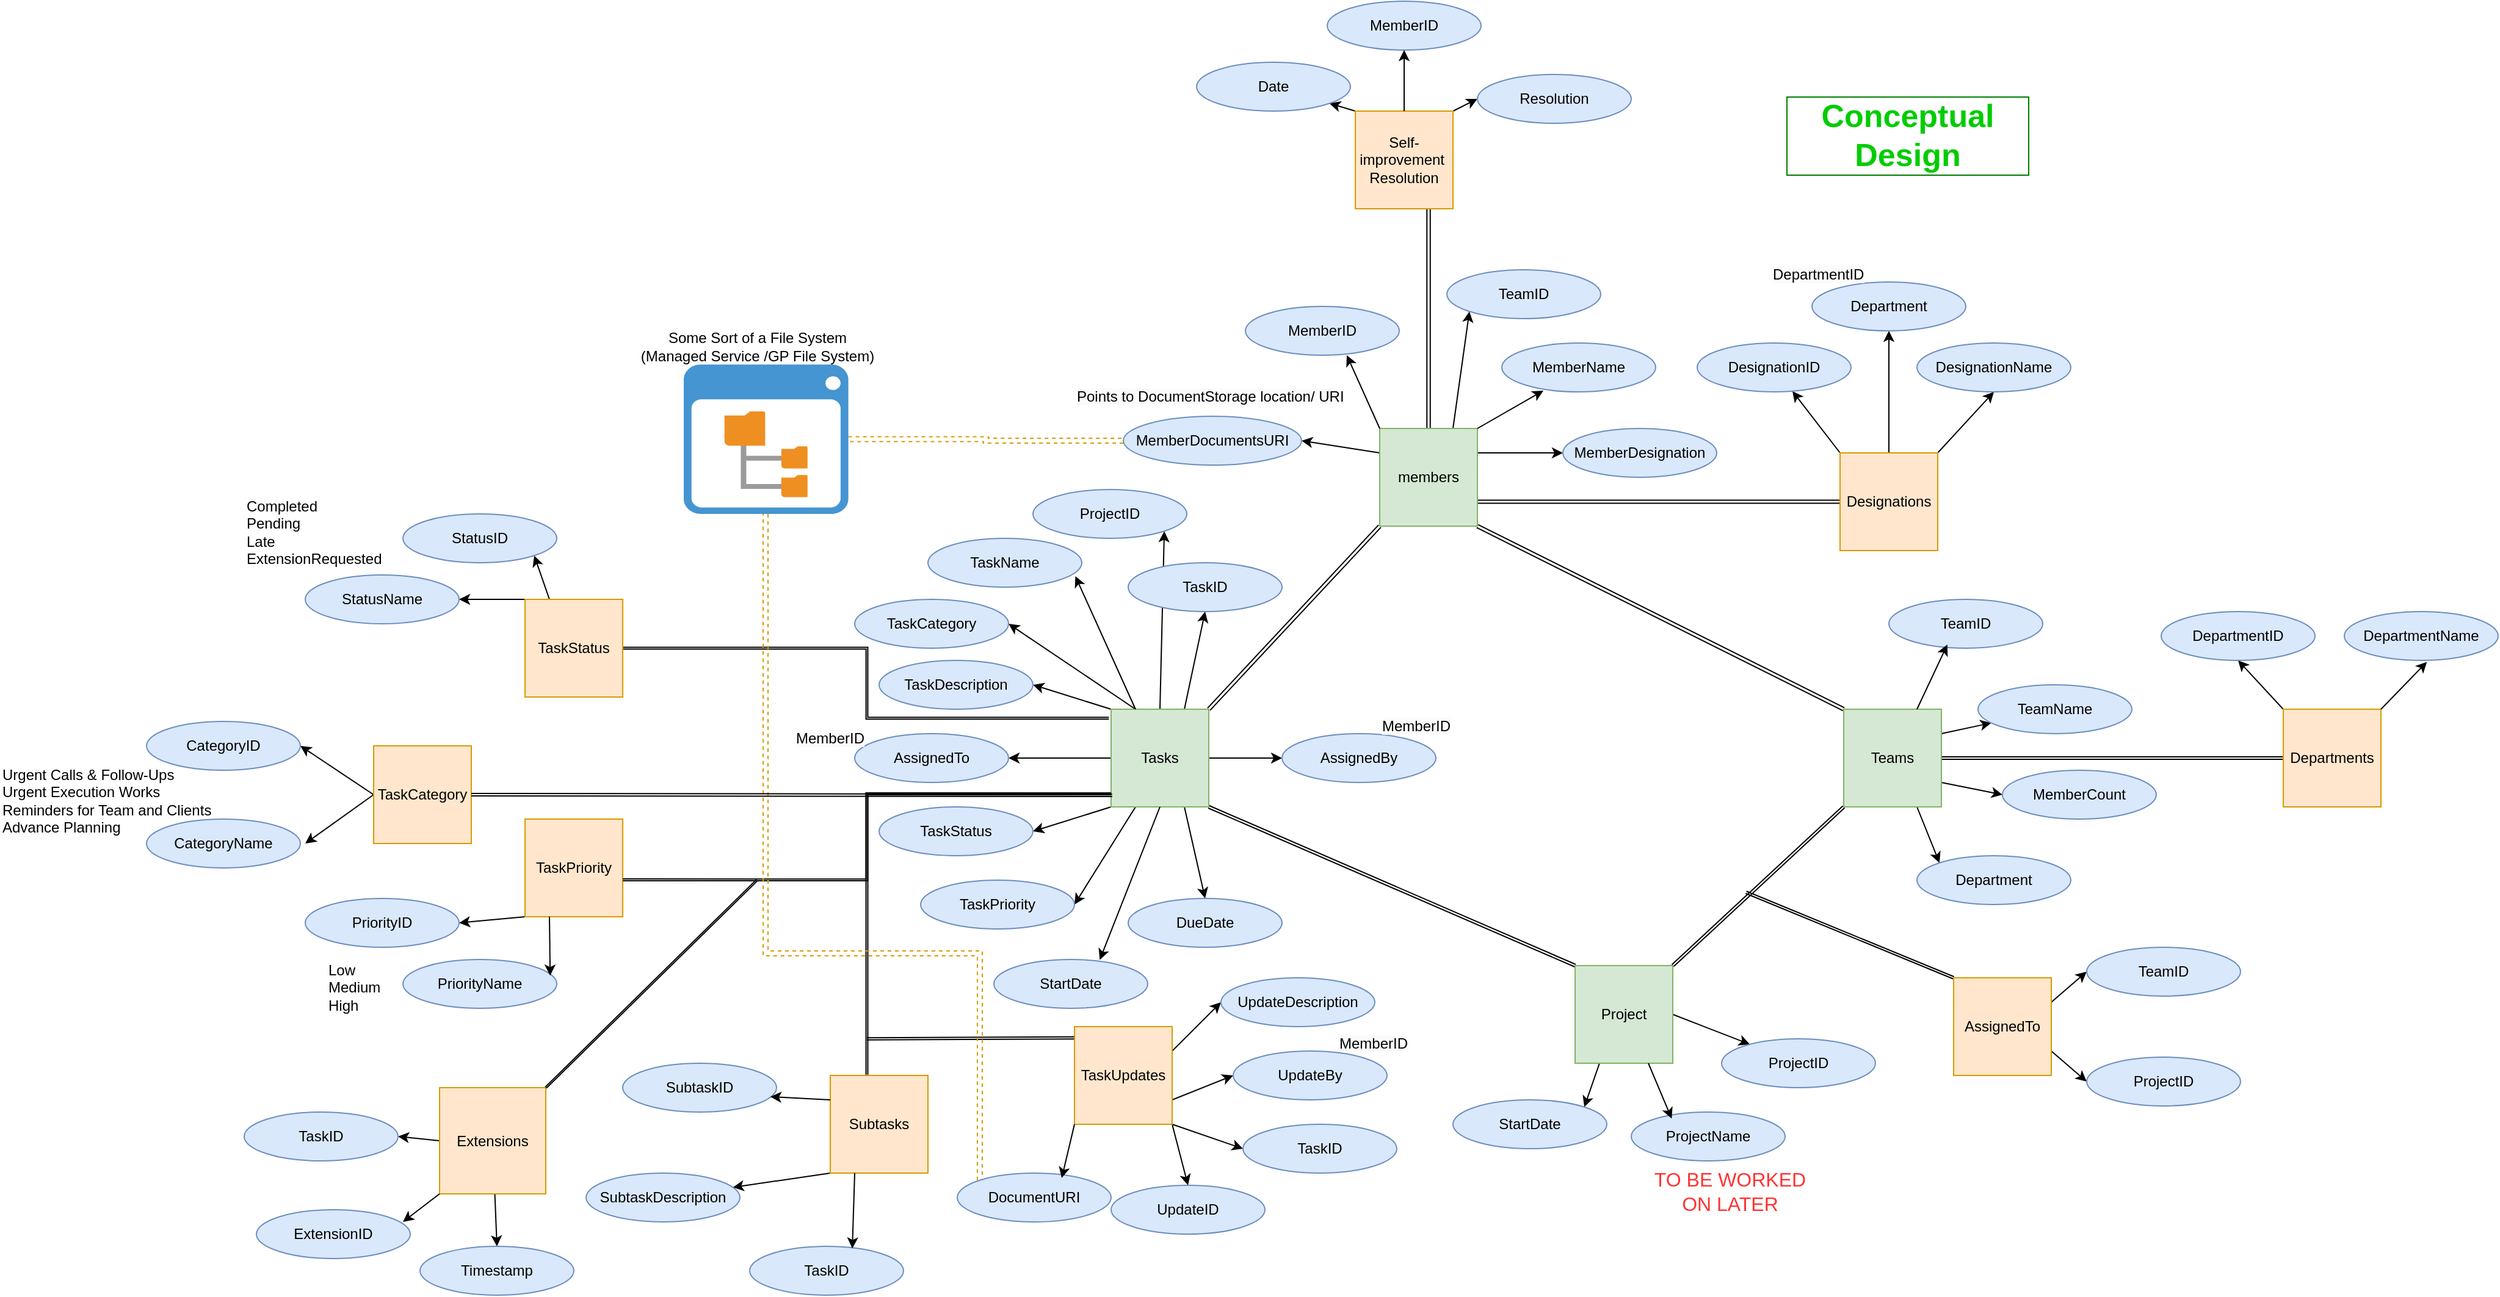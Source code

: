 <mxfile version="24.7.6">
  <diagram name="Page-1" id="o0lK1oO0jUhWUyYiTEdb">
    <mxGraphModel dx="2453" dy="919" grid="1" gridSize="10" guides="1" tooltips="1" connect="1" arrows="1" fold="1" page="1" pageScale="1" pageWidth="827" pageHeight="1169" math="0" shadow="0">
      <root>
        <mxCell id="0" />
        <mxCell id="1" parent="0" />
        <mxCell id="Op0vcqs114MaEeQkp1IP-7" style="rounded=0;orthogonalLoop=1;jettySize=auto;html=1;exitX=0;exitY=0.25;exitDx=0;exitDy=0;entryX=1;entryY=0.5;entryDx=0;entryDy=0;" edge="1" parent="1" source="Op0vcqs114MaEeQkp1IP-1" target="Op0vcqs114MaEeQkp1IP-5">
          <mxGeometry relative="1" as="geometry" />
        </mxCell>
        <mxCell id="Op0vcqs114MaEeQkp1IP-8" style="rounded=0;orthogonalLoop=1;jettySize=auto;html=1;exitX=1;exitY=0.25;exitDx=0;exitDy=0;entryX=0;entryY=0.5;entryDx=0;entryDy=0;" edge="1" parent="1" source="Op0vcqs114MaEeQkp1IP-1" target="Op0vcqs114MaEeQkp1IP-4">
          <mxGeometry relative="1" as="geometry" />
        </mxCell>
        <mxCell id="Op0vcqs114MaEeQkp1IP-16" style="rounded=0;orthogonalLoop=1;jettySize=auto;html=1;exitX=1;exitY=0.75;exitDx=0;exitDy=0;entryX=0;entryY=0.5;entryDx=0;entryDy=0;shape=link;strokeColor=default;width=2.381;edgeStyle=orthogonalEdgeStyle;" edge="1" parent="1" source="Op0vcqs114MaEeQkp1IP-1" target="Op0vcqs114MaEeQkp1IP-11">
          <mxGeometry relative="1" as="geometry">
            <Array as="points" />
          </mxGeometry>
        </mxCell>
        <mxCell id="Op0vcqs114MaEeQkp1IP-21" style="rounded=0;orthogonalLoop=1;jettySize=auto;html=1;exitX=0;exitY=1;exitDx=0;exitDy=0;entryX=1;entryY=0;entryDx=0;entryDy=0;shape=link;width=-2.727;" edge="1" parent="1" source="Op0vcqs114MaEeQkp1IP-1" target="Op0vcqs114MaEeQkp1IP-19">
          <mxGeometry relative="1" as="geometry" />
        </mxCell>
        <mxCell id="Op0vcqs114MaEeQkp1IP-94" style="edgeStyle=orthogonalEdgeStyle;rounded=0;orthogonalLoop=1;jettySize=auto;html=1;exitX=0.5;exitY=0;exitDx=0;exitDy=0;entryX=0.75;entryY=1;entryDx=0;entryDy=0;shape=link;width=2.727;" edge="1" parent="1" source="Op0vcqs114MaEeQkp1IP-1" target="Op0vcqs114MaEeQkp1IP-90">
          <mxGeometry relative="1" as="geometry">
            <Array as="points">
              <mxPoint x="540" y="240" />
            </Array>
          </mxGeometry>
        </mxCell>
        <mxCell id="Op0vcqs114MaEeQkp1IP-129" style="rounded=0;orthogonalLoop=1;jettySize=auto;html=1;exitX=0.75;exitY=0;exitDx=0;exitDy=0;entryX=0;entryY=1;entryDx=0;entryDy=0;" edge="1" parent="1" source="Op0vcqs114MaEeQkp1IP-1" target="Op0vcqs114MaEeQkp1IP-128">
          <mxGeometry relative="1" as="geometry" />
        </mxCell>
        <mxCell id="Op0vcqs114MaEeQkp1IP-138" style="rounded=0;orthogonalLoop=1;jettySize=auto;html=1;exitX=1;exitY=1;exitDx=0;exitDy=0;entryX=0;entryY=0;entryDx=0;entryDy=0;shape=link;width=-2.727;" edge="1" parent="1" source="Op0vcqs114MaEeQkp1IP-1" target="Op0vcqs114MaEeQkp1IP-110">
          <mxGeometry relative="1" as="geometry" />
        </mxCell>
        <mxCell id="Op0vcqs114MaEeQkp1IP-1" value="members" style="whiteSpace=wrap;html=1;aspect=fixed;fillColor=#d5e8d4;strokeColor=#82b366;" vertex="1" parent="1">
          <mxGeometry x="500" y="420" width="80" height="80" as="geometry" />
        </mxCell>
        <mxCell id="Op0vcqs114MaEeQkp1IP-2" value="MemberID" style="ellipse;whiteSpace=wrap;html=1;fillColor=#dae8fc;strokeColor=#6c8ebf;" vertex="1" parent="1">
          <mxGeometry x="390" y="320" width="126" height="40" as="geometry" />
        </mxCell>
        <mxCell id="Op0vcqs114MaEeQkp1IP-3" value="MemberName" style="ellipse;whiteSpace=wrap;html=1;fillColor=#dae8fc;strokeColor=#6c8ebf;" vertex="1" parent="1">
          <mxGeometry x="600" y="350" width="126" height="40" as="geometry" />
        </mxCell>
        <mxCell id="Op0vcqs114MaEeQkp1IP-4" value="MemberDesignation" style="ellipse;whiteSpace=wrap;html=1;fillColor=#dae8fc;strokeColor=#6c8ebf;" vertex="1" parent="1">
          <mxGeometry x="650" y="420" width="126" height="40" as="geometry" />
        </mxCell>
        <mxCell id="Op0vcqs114MaEeQkp1IP-58" style="edgeStyle=orthogonalEdgeStyle;rounded=0;orthogonalLoop=1;jettySize=auto;html=1;exitX=0;exitY=0.5;exitDx=0;exitDy=0;dashed=1;shape=link;fillColor=#ffe6cc;strokeColor=#d79b00;" edge="1" parent="1" source="Op0vcqs114MaEeQkp1IP-5" target="Op0vcqs114MaEeQkp1IP-56">
          <mxGeometry relative="1" as="geometry" />
        </mxCell>
        <mxCell id="Op0vcqs114MaEeQkp1IP-6" style="rounded=0;orthogonalLoop=1;jettySize=auto;html=1;exitX=0;exitY=0;exitDx=0;exitDy=0;entryX=0.659;entryY=1;entryDx=0;entryDy=0;entryPerimeter=0;" edge="1" parent="1" source="Op0vcqs114MaEeQkp1IP-1" target="Op0vcqs114MaEeQkp1IP-2">
          <mxGeometry relative="1" as="geometry" />
        </mxCell>
        <mxCell id="Op0vcqs114MaEeQkp1IP-10" style="rounded=0;orthogonalLoop=1;jettySize=auto;html=1;exitX=1;exitY=0;exitDx=0;exitDy=0;entryX=0.27;entryY=0.975;entryDx=0;entryDy=0;entryPerimeter=0;" edge="1" parent="1" source="Op0vcqs114MaEeQkp1IP-1" target="Op0vcqs114MaEeQkp1IP-3">
          <mxGeometry relative="1" as="geometry" />
        </mxCell>
        <mxCell id="Op0vcqs114MaEeQkp1IP-14" style="rounded=0;orthogonalLoop=1;jettySize=auto;html=1;exitX=0;exitY=0;exitDx=0;exitDy=0;" edge="1" parent="1" source="Op0vcqs114MaEeQkp1IP-11" target="Op0vcqs114MaEeQkp1IP-12">
          <mxGeometry relative="1" as="geometry" />
        </mxCell>
        <mxCell id="Op0vcqs114MaEeQkp1IP-15" style="rounded=0;orthogonalLoop=1;jettySize=auto;html=1;exitX=1;exitY=0;exitDx=0;exitDy=0;entryX=0.5;entryY=1;entryDx=0;entryDy=0;" edge="1" parent="1" source="Op0vcqs114MaEeQkp1IP-11" target="Op0vcqs114MaEeQkp1IP-13">
          <mxGeometry relative="1" as="geometry" />
        </mxCell>
        <mxCell id="Op0vcqs114MaEeQkp1IP-171" style="edgeStyle=orthogonalEdgeStyle;rounded=0;orthogonalLoop=1;jettySize=auto;html=1;exitX=0.5;exitY=0;exitDx=0;exitDy=0;entryX=0.5;entryY=1;entryDx=0;entryDy=0;" edge="1" parent="1" source="Op0vcqs114MaEeQkp1IP-11" target="Op0vcqs114MaEeQkp1IP-172">
          <mxGeometry relative="1" as="geometry">
            <mxPoint x="917" y="340" as="targetPoint" />
          </mxGeometry>
        </mxCell>
        <mxCell id="Op0vcqs114MaEeQkp1IP-11" value="Designations" style="whiteSpace=wrap;html=1;aspect=fixed;fillColor=#ffe6cc;strokeColor=#d79b00;" vertex="1" parent="1">
          <mxGeometry x="877" y="440" width="80" height="80" as="geometry" />
        </mxCell>
        <mxCell id="Op0vcqs114MaEeQkp1IP-12" value="DesignationID" style="ellipse;whiteSpace=wrap;html=1;fillColor=#dae8fc;strokeColor=#6c8ebf;" vertex="1" parent="1">
          <mxGeometry x="760" y="350" width="126" height="40" as="geometry" />
        </mxCell>
        <mxCell id="Op0vcqs114MaEeQkp1IP-13" value="DesignationName" style="ellipse;whiteSpace=wrap;html=1;fillColor=#dae8fc;strokeColor=#6c8ebf;" vertex="1" parent="1">
          <mxGeometry x="940" y="350" width="126" height="40" as="geometry" />
        </mxCell>
        <mxCell id="Op0vcqs114MaEeQkp1IP-44" style="edgeStyle=orthogonalEdgeStyle;rounded=0;orthogonalLoop=1;jettySize=auto;html=1;exitX=-0.023;exitY=0.092;exitDx=0;exitDy=0;entryX=1;entryY=0.5;entryDx=0;entryDy=0;shape=link;width=-1.429;exitPerimeter=0;" edge="1" parent="1" source="Op0vcqs114MaEeQkp1IP-19" target="Op0vcqs114MaEeQkp1IP-31">
          <mxGeometry relative="1" as="geometry" />
        </mxCell>
        <mxCell id="Op0vcqs114MaEeQkp1IP-46" style="rounded=0;orthogonalLoop=1;jettySize=auto;html=1;exitX=0.75;exitY=0;exitDx=0;exitDy=0;entryX=0.5;entryY=1;entryDx=0;entryDy=0;" edge="1" parent="1" source="Op0vcqs114MaEeQkp1IP-19" target="Op0vcqs114MaEeQkp1IP-29">
          <mxGeometry relative="1" as="geometry" />
        </mxCell>
        <mxCell id="Op0vcqs114MaEeQkp1IP-48" style="rounded=0;orthogonalLoop=1;jettySize=auto;html=1;exitX=0;exitY=0;exitDx=0;exitDy=0;entryX=1;entryY=0.5;entryDx=0;entryDy=0;" edge="1" parent="1" source="Op0vcqs114MaEeQkp1IP-19" target="Op0vcqs114MaEeQkp1IP-23">
          <mxGeometry relative="1" as="geometry" />
        </mxCell>
        <mxCell id="Op0vcqs114MaEeQkp1IP-49" style="rounded=0;orthogonalLoop=1;jettySize=auto;html=1;exitX=0;exitY=0.5;exitDx=0;exitDy=0;entryX=1;entryY=0.5;entryDx=0;entryDy=0;" edge="1" parent="1" source="Op0vcqs114MaEeQkp1IP-19" target="Op0vcqs114MaEeQkp1IP-26">
          <mxGeometry relative="1" as="geometry" />
        </mxCell>
        <mxCell id="Op0vcqs114MaEeQkp1IP-50" style="rounded=0;orthogonalLoop=1;jettySize=auto;html=1;exitX=0;exitY=1;exitDx=0;exitDy=0;entryX=1;entryY=0.5;entryDx=0;entryDy=0;" edge="1" parent="1" source="Op0vcqs114MaEeQkp1IP-19" target="Op0vcqs114MaEeQkp1IP-22">
          <mxGeometry relative="1" as="geometry" />
        </mxCell>
        <mxCell id="Op0vcqs114MaEeQkp1IP-51" style="rounded=0;orthogonalLoop=1;jettySize=auto;html=1;exitX=0.25;exitY=1;exitDx=0;exitDy=0;entryX=1;entryY=0.5;entryDx=0;entryDy=0;" edge="1" parent="1" source="Op0vcqs114MaEeQkp1IP-19" target="Op0vcqs114MaEeQkp1IP-24">
          <mxGeometry relative="1" as="geometry" />
        </mxCell>
        <mxCell id="Op0vcqs114MaEeQkp1IP-53" style="rounded=0;orthogonalLoop=1;jettySize=auto;html=1;exitX=0.75;exitY=1;exitDx=0;exitDy=0;entryX=0.5;entryY=0;entryDx=0;entryDy=0;" edge="1" parent="1" source="Op0vcqs114MaEeQkp1IP-19" target="Op0vcqs114MaEeQkp1IP-28">
          <mxGeometry relative="1" as="geometry" />
        </mxCell>
        <mxCell id="Op0vcqs114MaEeQkp1IP-55" style="rounded=0;orthogonalLoop=1;jettySize=auto;html=1;exitX=0.5;exitY=0;exitDx=0;exitDy=0;entryX=1;entryY=1;entryDx=0;entryDy=0;" edge="1" parent="1" source="Op0vcqs114MaEeQkp1IP-19" target="Op0vcqs114MaEeQkp1IP-54">
          <mxGeometry relative="1" as="geometry" />
        </mxCell>
        <mxCell id="Op0vcqs114MaEeQkp1IP-64" style="edgeStyle=orthogonalEdgeStyle;rounded=0;orthogonalLoop=1;jettySize=auto;html=1;exitX=-0.005;exitY=0.868;exitDx=0;exitDy=0;shape=link;width=-1.489;exitPerimeter=0;entryX=0.373;entryY=-0.007;entryDx=0;entryDy=0;entryPerimeter=0;" edge="1" parent="1" source="Op0vcqs114MaEeQkp1IP-19" target="Op0vcqs114MaEeQkp1IP-59">
          <mxGeometry relative="1" as="geometry">
            <Array as="points">
              <mxPoint x="80" y="719" />
              <mxPoint x="80" y="949" />
            </Array>
          </mxGeometry>
        </mxCell>
        <mxCell id="Op0vcqs114MaEeQkp1IP-116" style="rounded=0;orthogonalLoop=1;jettySize=auto;html=1;exitX=1;exitY=1;exitDx=0;exitDy=0;entryX=0;entryY=0;entryDx=0;entryDy=0;shape=link;width=-2.143;" edge="1" parent="1" source="Op0vcqs114MaEeQkp1IP-19" target="Op0vcqs114MaEeQkp1IP-115">
          <mxGeometry relative="1" as="geometry" />
        </mxCell>
        <mxCell id="Op0vcqs114MaEeQkp1IP-143" style="rounded=0;orthogonalLoop=1;jettySize=auto;html=1;exitX=1;exitY=0.5;exitDx=0;exitDy=0;entryX=0;entryY=0.5;entryDx=0;entryDy=0;" edge="1" parent="1" source="Op0vcqs114MaEeQkp1IP-19" target="Op0vcqs114MaEeQkp1IP-141">
          <mxGeometry relative="1" as="geometry" />
        </mxCell>
        <mxCell id="Op0vcqs114MaEeQkp1IP-180" style="rounded=0;orthogonalLoop=1;jettySize=auto;html=1;exitX=0.25;exitY=0;exitDx=0;exitDy=0;entryX=1;entryY=0.5;entryDx=0;entryDy=0;" edge="1" parent="1" source="Op0vcqs114MaEeQkp1IP-19" target="Op0vcqs114MaEeQkp1IP-160">
          <mxGeometry relative="1" as="geometry" />
        </mxCell>
        <mxCell id="Op0vcqs114MaEeQkp1IP-19" value="Tasks" style="whiteSpace=wrap;html=1;aspect=fixed;fillColor=#d5e8d4;strokeColor=#82b366;" vertex="1" parent="1">
          <mxGeometry x="280" y="650" width="80" height="80" as="geometry" />
        </mxCell>
        <mxCell id="Op0vcqs114MaEeQkp1IP-20" value="TaskName" style="ellipse;whiteSpace=wrap;html=1;fillColor=#dae8fc;strokeColor=#6c8ebf;" vertex="1" parent="1">
          <mxGeometry x="130" y="510" width="126" height="40" as="geometry" />
        </mxCell>
        <mxCell id="Op0vcqs114MaEeQkp1IP-22" value="TaskStatus" style="ellipse;whiteSpace=wrap;html=1;fillColor=#dae8fc;strokeColor=#6c8ebf;" vertex="1" parent="1">
          <mxGeometry x="90" y="730" width="126" height="40" as="geometry" />
        </mxCell>
        <mxCell id="Op0vcqs114MaEeQkp1IP-23" value="TaskDescription" style="ellipse;whiteSpace=wrap;html=1;fillColor=#dae8fc;strokeColor=#6c8ebf;" vertex="1" parent="1">
          <mxGeometry x="90" y="610" width="126" height="40" as="geometry" />
        </mxCell>
        <mxCell id="Op0vcqs114MaEeQkp1IP-24" value="TaskPriority" style="ellipse;whiteSpace=wrap;html=1;fillColor=#dae8fc;strokeColor=#6c8ebf;" vertex="1" parent="1">
          <mxGeometry x="124" y="790" width="126" height="40" as="geometry" />
        </mxCell>
        <mxCell id="Op0vcqs114MaEeQkp1IP-27" value="StartDate" style="ellipse;whiteSpace=wrap;html=1;fillColor=#dae8fc;strokeColor=#6c8ebf;" vertex="1" parent="1">
          <mxGeometry x="184" y="855" width="126" height="40" as="geometry" />
        </mxCell>
        <mxCell id="Op0vcqs114MaEeQkp1IP-28" value="DueDate" style="ellipse;whiteSpace=wrap;html=1;fillColor=#dae8fc;strokeColor=#6c8ebf;" vertex="1" parent="1">
          <mxGeometry x="294" y="805" width="126" height="40" as="geometry" />
        </mxCell>
        <mxCell id="Op0vcqs114MaEeQkp1IP-29" value="TaskID" style="ellipse;whiteSpace=wrap;html=1;fillColor=#dae8fc;strokeColor=#6c8ebf;" vertex="1" parent="1">
          <mxGeometry x="294" y="530" width="126" height="40" as="geometry" />
        </mxCell>
        <mxCell id="Op0vcqs114MaEeQkp1IP-40" style="rounded=0;orthogonalLoop=1;jettySize=auto;html=1;exitX=0.25;exitY=0;exitDx=0;exitDy=0;entryX=1;entryY=1;entryDx=0;entryDy=0;" edge="1" parent="1" source="Op0vcqs114MaEeQkp1IP-31" target="Op0vcqs114MaEeQkp1IP-35">
          <mxGeometry relative="1" as="geometry" />
        </mxCell>
        <mxCell id="Op0vcqs114MaEeQkp1IP-41" style="rounded=0;orthogonalLoop=1;jettySize=auto;html=1;exitX=0;exitY=0;exitDx=0;exitDy=0;" edge="1" parent="1" source="Op0vcqs114MaEeQkp1IP-31" target="Op0vcqs114MaEeQkp1IP-34">
          <mxGeometry relative="1" as="geometry" />
        </mxCell>
        <mxCell id="Op0vcqs114MaEeQkp1IP-31" value="TaskStatus" style="whiteSpace=wrap;html=1;aspect=fixed;fillColor=#ffe6cc;strokeColor=#d79b00;" vertex="1" parent="1">
          <mxGeometry x="-200" y="560" width="80" height="80" as="geometry" />
        </mxCell>
        <mxCell id="Op0vcqs114MaEeQkp1IP-42" style="rounded=0;orthogonalLoop=1;jettySize=auto;html=1;exitX=0;exitY=1;exitDx=0;exitDy=0;entryX=1;entryY=0.5;entryDx=0;entryDy=0;" edge="1" parent="1" source="Op0vcqs114MaEeQkp1IP-32" target="Op0vcqs114MaEeQkp1IP-38">
          <mxGeometry relative="1" as="geometry" />
        </mxCell>
        <mxCell id="Op0vcqs114MaEeQkp1IP-32" value="TaskPriority" style="whiteSpace=wrap;html=1;aspect=fixed;fillColor=#ffe6cc;strokeColor=#d79b00;" vertex="1" parent="1">
          <mxGeometry x="-200" y="740" width="80" height="80" as="geometry" />
        </mxCell>
        <mxCell id="Op0vcqs114MaEeQkp1IP-34" value="StatusName" style="ellipse;whiteSpace=wrap;html=1;fillColor=#dae8fc;strokeColor=#6c8ebf;" vertex="1" parent="1">
          <mxGeometry x="-380" y="540" width="126" height="40" as="geometry" />
        </mxCell>
        <mxCell id="Op0vcqs114MaEeQkp1IP-35" value="StatusID" style="ellipse;whiteSpace=wrap;html=1;fillColor=#dae8fc;strokeColor=#6c8ebf;" vertex="1" parent="1">
          <mxGeometry x="-300" y="490" width="126" height="40" as="geometry" />
        </mxCell>
        <mxCell id="Op0vcqs114MaEeQkp1IP-38" value="PriorityID" style="ellipse;whiteSpace=wrap;html=1;fillColor=#dae8fc;strokeColor=#6c8ebf;" vertex="1" parent="1">
          <mxGeometry x="-380" y="805" width="126" height="40" as="geometry" />
        </mxCell>
        <mxCell id="Op0vcqs114MaEeQkp1IP-39" value="PriorityName" style="ellipse;whiteSpace=wrap;html=1;fillColor=#dae8fc;strokeColor=#6c8ebf;" vertex="1" parent="1">
          <mxGeometry x="-300" y="855" width="126" height="40" as="geometry" />
        </mxCell>
        <mxCell id="Op0vcqs114MaEeQkp1IP-43" style="rounded=0;orthogonalLoop=1;jettySize=auto;html=1;exitX=0.25;exitY=1;exitDx=0;exitDy=0;entryX=0.957;entryY=0.331;entryDx=0;entryDy=0;entryPerimeter=0;" edge="1" parent="1" source="Op0vcqs114MaEeQkp1IP-32" target="Op0vcqs114MaEeQkp1IP-39">
          <mxGeometry relative="1" as="geometry" />
        </mxCell>
        <mxCell id="Op0vcqs114MaEeQkp1IP-45" style="edgeStyle=orthogonalEdgeStyle;rounded=0;orthogonalLoop=1;jettySize=auto;html=1;exitX=0.001;exitY=0.866;exitDx=0;exitDy=0;entryX=1.001;entryY=0.622;entryDx=0;entryDy=0;entryPerimeter=0;shape=link;width=-1.429;exitPerimeter=0;" edge="1" parent="1" source="Op0vcqs114MaEeQkp1IP-19" target="Op0vcqs114MaEeQkp1IP-32">
          <mxGeometry relative="1" as="geometry" />
        </mxCell>
        <mxCell id="Op0vcqs114MaEeQkp1IP-47" style="rounded=0;orthogonalLoop=1;jettySize=auto;html=1;exitX=0.25;exitY=0;exitDx=0;exitDy=0;entryX=0.958;entryY=0.775;entryDx=0;entryDy=0;entryPerimeter=0;" edge="1" parent="1" source="Op0vcqs114MaEeQkp1IP-19" target="Op0vcqs114MaEeQkp1IP-20">
          <mxGeometry relative="1" as="geometry" />
        </mxCell>
        <mxCell id="Op0vcqs114MaEeQkp1IP-52" style="rounded=0;orthogonalLoop=1;jettySize=auto;html=1;exitX=0.5;exitY=1;exitDx=0;exitDy=0;entryX=0.688;entryY=0.008;entryDx=0;entryDy=0;entryPerimeter=0;" edge="1" parent="1" source="Op0vcqs114MaEeQkp1IP-19" target="Op0vcqs114MaEeQkp1IP-27">
          <mxGeometry relative="1" as="geometry" />
        </mxCell>
        <mxCell id="Op0vcqs114MaEeQkp1IP-54" value="ProjectID" style="ellipse;whiteSpace=wrap;html=1;fillColor=#dae8fc;strokeColor=#6c8ebf;" vertex="1" parent="1">
          <mxGeometry x="216" y="470" width="126" height="40" as="geometry" />
        </mxCell>
        <mxCell id="Op0vcqs114MaEeQkp1IP-56" value="" style="shadow=0;dashed=0;html=1;strokeColor=none;fillColor=#4495D1;labelPosition=center;verticalLabelPosition=bottom;verticalAlign=top;align=center;outlineConnect=0;shape=mxgraph.veeam.2d.file_system_browser;" vertex="1" parent="1">
          <mxGeometry x="-70" y="367.6" width="134.8" height="122.4" as="geometry" />
        </mxCell>
        <mxCell id="Op0vcqs114MaEeQkp1IP-67" style="rounded=0;orthogonalLoop=1;jettySize=auto;html=1;exitX=0;exitY=1;exitDx=0;exitDy=0;" edge="1" parent="1" source="Op0vcqs114MaEeQkp1IP-59" target="Op0vcqs114MaEeQkp1IP-61">
          <mxGeometry relative="1" as="geometry" />
        </mxCell>
        <mxCell id="Op0vcqs114MaEeQkp1IP-59" value="Subtasks" style="whiteSpace=wrap;html=1;aspect=fixed;fillColor=#ffe6cc;strokeColor=#d79b00;" vertex="1" parent="1">
          <mxGeometry x="50.0" y="950" width="80" height="80" as="geometry" />
        </mxCell>
        <mxCell id="Op0vcqs114MaEeQkp1IP-60" value="SubtaskID" style="ellipse;whiteSpace=wrap;html=1;fillColor=#dae8fc;strokeColor=#6c8ebf;" vertex="1" parent="1">
          <mxGeometry x="-120" y="940" width="126" height="40" as="geometry" />
        </mxCell>
        <mxCell id="Op0vcqs114MaEeQkp1IP-61" value="SubtaskDescription" style="ellipse;whiteSpace=wrap;html=1;fillColor=#dae8fc;strokeColor=#6c8ebf;" vertex="1" parent="1">
          <mxGeometry x="-150" y="1030" width="126" height="40" as="geometry" />
        </mxCell>
        <mxCell id="Op0vcqs114MaEeQkp1IP-62" value="TaskID" style="ellipse;whiteSpace=wrap;html=1;fillColor=#dae8fc;strokeColor=#6c8ebf;" vertex="1" parent="1">
          <mxGeometry x="-16.0" y="1090" width="126" height="40" as="geometry" />
        </mxCell>
        <mxCell id="Op0vcqs114MaEeQkp1IP-65" style="rounded=0;orthogonalLoop=1;jettySize=auto;html=1;exitX=0;exitY=0.25;exitDx=0;exitDy=0;entryX=0.96;entryY=0.686;entryDx=0;entryDy=0;entryPerimeter=0;" edge="1" parent="1" source="Op0vcqs114MaEeQkp1IP-59" target="Op0vcqs114MaEeQkp1IP-60">
          <mxGeometry relative="1" as="geometry" />
        </mxCell>
        <mxCell id="Op0vcqs114MaEeQkp1IP-68" style="rounded=0;orthogonalLoop=1;jettySize=auto;html=1;exitX=0.25;exitY=1;exitDx=0;exitDy=0;entryX=0.667;entryY=0.043;entryDx=0;entryDy=0;entryPerimeter=0;" edge="1" parent="1" source="Op0vcqs114MaEeQkp1IP-59" target="Op0vcqs114MaEeQkp1IP-62">
          <mxGeometry relative="1" as="geometry" />
        </mxCell>
        <mxCell id="Op0vcqs114MaEeQkp1IP-81" style="rounded=0;orthogonalLoop=1;jettySize=auto;html=1;exitX=1;exitY=0.25;exitDx=0;exitDy=0;entryX=0;entryY=0.5;entryDx=0;entryDy=0;" edge="1" parent="1" source="Op0vcqs114MaEeQkp1IP-70" target="Op0vcqs114MaEeQkp1IP-76">
          <mxGeometry relative="1" as="geometry" />
        </mxCell>
        <mxCell id="Op0vcqs114MaEeQkp1IP-82" style="rounded=0;orthogonalLoop=1;jettySize=auto;html=1;exitX=1;exitY=0.75;exitDx=0;exitDy=0;entryX=0;entryY=0.5;entryDx=0;entryDy=0;" edge="1" parent="1" source="Op0vcqs114MaEeQkp1IP-70" target="Op0vcqs114MaEeQkp1IP-71">
          <mxGeometry relative="1" as="geometry" />
        </mxCell>
        <mxCell id="Op0vcqs114MaEeQkp1IP-83" style="rounded=0;orthogonalLoop=1;jettySize=auto;html=1;exitX=1;exitY=1;exitDx=0;exitDy=0;entryX=0;entryY=0.5;entryDx=0;entryDy=0;" edge="1" parent="1" source="Op0vcqs114MaEeQkp1IP-70" target="Op0vcqs114MaEeQkp1IP-75">
          <mxGeometry relative="1" as="geometry" />
        </mxCell>
        <mxCell id="Op0vcqs114MaEeQkp1IP-84" style="rounded=0;orthogonalLoop=1;jettySize=auto;html=1;exitX=1;exitY=1;exitDx=0;exitDy=0;entryX=0.5;entryY=0;entryDx=0;entryDy=0;" edge="1" parent="1" source="Op0vcqs114MaEeQkp1IP-70" target="Op0vcqs114MaEeQkp1IP-72">
          <mxGeometry relative="1" as="geometry" />
        </mxCell>
        <mxCell id="Op0vcqs114MaEeQkp1IP-70" value="TaskUpdates" style="whiteSpace=wrap;html=1;aspect=fixed;fillColor=#ffe6cc;strokeColor=#d79b00;" vertex="1" parent="1">
          <mxGeometry x="250.0" y="910" width="80" height="80" as="geometry" />
        </mxCell>
        <mxCell id="Op0vcqs114MaEeQkp1IP-72" value="UpdateID" style="ellipse;whiteSpace=wrap;html=1;fillColor=#dae8fc;strokeColor=#6c8ebf;" vertex="1" parent="1">
          <mxGeometry x="280" y="1040" width="126" height="40" as="geometry" />
        </mxCell>
        <mxCell id="Op0vcqs114MaEeQkp1IP-75" value="TaskID" style="ellipse;whiteSpace=wrap;html=1;fillColor=#dae8fc;strokeColor=#6c8ebf;" vertex="1" parent="1">
          <mxGeometry x="388" y="990" width="126" height="40" as="geometry" />
        </mxCell>
        <mxCell id="Op0vcqs114MaEeQkp1IP-76" value="UpdateDescription" style="ellipse;whiteSpace=wrap;html=1;fillColor=#dae8fc;strokeColor=#6c8ebf;" vertex="1" parent="1">
          <mxGeometry x="370" y="870" width="126" height="40" as="geometry" />
        </mxCell>
        <mxCell id="Op0vcqs114MaEeQkp1IP-78" value="" style="group" vertex="1" connectable="0" parent="1">
          <mxGeometry x="380" y="910" width="175" height="60" as="geometry" />
        </mxCell>
        <mxCell id="Op0vcqs114MaEeQkp1IP-71" value="UpdateBy" style="ellipse;whiteSpace=wrap;html=1;fillColor=#dae8fc;strokeColor=#6c8ebf;" vertex="1" parent="Op0vcqs114MaEeQkp1IP-78">
          <mxGeometry y="20" width="126" height="40" as="geometry" />
        </mxCell>
        <mxCell id="Op0vcqs114MaEeQkp1IP-77" value="&lt;span style=&quot;color: rgb(0, 0, 0); font-family: Helvetica; font-size: 12px; font-style: normal; font-variant-ligatures: normal; font-variant-caps: normal; font-weight: 400; letter-spacing: normal; orphans: 2; text-align: center; text-indent: 0px; text-transform: none; widows: 2; word-spacing: 0px; -webkit-text-stroke-width: 0px; white-space: normal; background-color: rgb(251, 251, 251); text-decoration-thickness: initial; text-decoration-style: initial; text-decoration-color: initial; display: inline !important; float: none;&quot;&gt;MemberID&lt;/span&gt;" style="text;whiteSpace=wrap;html=1;" vertex="1" parent="Op0vcqs114MaEeQkp1IP-78">
          <mxGeometry x="85" width="90" height="40" as="geometry" />
        </mxCell>
        <mxCell id="Op0vcqs114MaEeQkp1IP-80" value="" style="endArrow=none;html=1;rounded=0;shape=link;entryX=-0.005;entryY=0.116;entryDx=0;entryDy=0;entryPerimeter=0;width=-1.707;" edge="1" parent="1" target="Op0vcqs114MaEeQkp1IP-70">
          <mxGeometry width="50" height="50" relative="1" as="geometry">
            <mxPoint x="80" y="920" as="sourcePoint" />
            <mxPoint x="230" y="800" as="targetPoint" />
          </mxGeometry>
        </mxCell>
        <mxCell id="Op0vcqs114MaEeQkp1IP-87" style="edgeStyle=orthogonalEdgeStyle;rounded=0;orthogonalLoop=1;jettySize=auto;html=1;exitX=0;exitY=0;exitDx=0;exitDy=0;dashed=1;shape=link;fillColor=#ffe6cc;strokeColor=#d79b00;" edge="1" parent="1" source="Op0vcqs114MaEeQkp1IP-85" target="Op0vcqs114MaEeQkp1IP-56">
          <mxGeometry relative="1" as="geometry">
            <Array as="points">
              <mxPoint x="173" y="850" />
              <mxPoint x="-3" y="850" />
            </Array>
          </mxGeometry>
        </mxCell>
        <mxCell id="Op0vcqs114MaEeQkp1IP-85" value="DocumentURI" style="ellipse;whiteSpace=wrap;html=1;fillColor=#dae8fc;strokeColor=#6c8ebf;" vertex="1" parent="1">
          <mxGeometry x="154" y="1030" width="126" height="40" as="geometry" />
        </mxCell>
        <mxCell id="Op0vcqs114MaEeQkp1IP-86" style="rounded=0;orthogonalLoop=1;jettySize=auto;html=1;exitX=0;exitY=1;exitDx=0;exitDy=0;entryX=0.679;entryY=0.101;entryDx=0;entryDy=0;entryPerimeter=0;" edge="1" parent="1" source="Op0vcqs114MaEeQkp1IP-70" target="Op0vcqs114MaEeQkp1IP-85">
          <mxGeometry relative="1" as="geometry" />
        </mxCell>
        <mxCell id="Op0vcqs114MaEeQkp1IP-88" value="" style="group" vertex="1" connectable="0" parent="1">
          <mxGeometry x="250" y="380" width="230" height="70" as="geometry" />
        </mxCell>
        <mxCell id="Op0vcqs114MaEeQkp1IP-5" value="MemberDocumentsURI" style="ellipse;whiteSpace=wrap;html=1;fillColor=#dae8fc;strokeColor=#6c8ebf;" vertex="1" parent="Op0vcqs114MaEeQkp1IP-88">
          <mxGeometry x="40" y="30" width="146" height="40" as="geometry" />
        </mxCell>
        <mxCell id="Op0vcqs114MaEeQkp1IP-18" value="&lt;span style=&quot;color: rgb(0, 0, 0); font-family: Helvetica; font-size: 12px; font-style: normal; font-variant-ligatures: normal; font-variant-caps: normal; font-weight: 400; letter-spacing: normal; orphans: 2; text-align: center; text-indent: 0px; text-transform: none; widows: 2; word-spacing: 0px; -webkit-text-stroke-width: 0px; white-space: normal; background-color: rgb(251, 251, 251); text-decoration-thickness: initial; text-decoration-style: initial; text-decoration-color: initial; display: inline !important; float: none;&quot;&gt;Points to DocumentStorage location/ URI&lt;/span&gt;" style="text;whiteSpace=wrap;html=1;" vertex="1" parent="Op0vcqs114MaEeQkp1IP-88">
          <mxGeometry width="230" height="40" as="geometry" />
        </mxCell>
        <mxCell id="Op0vcqs114MaEeQkp1IP-89" value="" style="group" vertex="1" connectable="0" parent="1">
          <mxGeometry x="20" y="660" width="176" height="50" as="geometry" />
        </mxCell>
        <mxCell id="Op0vcqs114MaEeQkp1IP-26" value="AssignedTo" style="ellipse;whiteSpace=wrap;html=1;fillColor=#dae8fc;strokeColor=#6c8ebf;" vertex="1" parent="Op0vcqs114MaEeQkp1IP-89">
          <mxGeometry x="50" y="10" width="126" height="40" as="geometry" />
        </mxCell>
        <mxCell id="Op0vcqs114MaEeQkp1IP-30" value="&lt;span style=&quot;color: rgb(0, 0, 0); font-family: Helvetica; font-size: 12px; font-style: normal; font-variant-ligatures: normal; font-variant-caps: normal; font-weight: 400; letter-spacing: normal; orphans: 2; text-align: center; text-indent: 0px; text-transform: none; widows: 2; word-spacing: 0px; -webkit-text-stroke-width: 0px; white-space: normal; background-color: rgb(251, 251, 251); text-decoration-thickness: initial; text-decoration-style: initial; text-decoration-color: initial; display: inline !important; float: none;&quot;&gt;MemberID&lt;/span&gt;" style="text;whiteSpace=wrap;html=1;" vertex="1" parent="Op0vcqs114MaEeQkp1IP-89">
          <mxGeometry width="90" height="40" as="geometry" />
        </mxCell>
        <mxCell id="Op0vcqs114MaEeQkp1IP-95" style="rounded=0;orthogonalLoop=1;jettySize=auto;html=1;exitX=0;exitY=0;exitDx=0;exitDy=0;" edge="1" parent="1" source="Op0vcqs114MaEeQkp1IP-90" target="Op0vcqs114MaEeQkp1IP-92">
          <mxGeometry relative="1" as="geometry" />
        </mxCell>
        <mxCell id="Op0vcqs114MaEeQkp1IP-97" style="rounded=0;orthogonalLoop=1;jettySize=auto;html=1;exitX=1;exitY=0;exitDx=0;exitDy=0;entryX=0;entryY=0.5;entryDx=0;entryDy=0;" edge="1" parent="1" source="Op0vcqs114MaEeQkp1IP-90" target="Op0vcqs114MaEeQkp1IP-93">
          <mxGeometry relative="1" as="geometry" />
        </mxCell>
        <mxCell id="Op0vcqs114MaEeQkp1IP-90" value="Self-improvement&amp;nbsp; Resolution" style="whiteSpace=wrap;html=1;aspect=fixed;fillColor=#ffe6cc;strokeColor=#d79b00;" vertex="1" parent="1">
          <mxGeometry x="480" y="160" width="80" height="80" as="geometry" />
        </mxCell>
        <mxCell id="Op0vcqs114MaEeQkp1IP-91" value="MemberID" style="ellipse;whiteSpace=wrap;html=1;fillColor=#dae8fc;strokeColor=#6c8ebf;" vertex="1" parent="1">
          <mxGeometry x="457" y="70" width="126" height="40" as="geometry" />
        </mxCell>
        <mxCell id="Op0vcqs114MaEeQkp1IP-92" value="Date" style="ellipse;whiteSpace=wrap;html=1;fillColor=#dae8fc;strokeColor=#6c8ebf;" vertex="1" parent="1">
          <mxGeometry x="350" y="120" width="126" height="40" as="geometry" />
        </mxCell>
        <mxCell id="Op0vcqs114MaEeQkp1IP-93" value="Resolution" style="ellipse;whiteSpace=wrap;html=1;fillColor=#dae8fc;strokeColor=#6c8ebf;" vertex="1" parent="1">
          <mxGeometry x="580" y="130" width="126" height="40" as="geometry" />
        </mxCell>
        <mxCell id="Op0vcqs114MaEeQkp1IP-96" style="rounded=0;orthogonalLoop=1;jettySize=auto;html=1;exitX=0.5;exitY=0;exitDx=0;exitDy=0;entryX=0.5;entryY=1;entryDx=0;entryDy=0;" edge="1" parent="1" source="Op0vcqs114MaEeQkp1IP-90" target="Op0vcqs114MaEeQkp1IP-91">
          <mxGeometry relative="1" as="geometry" />
        </mxCell>
        <mxCell id="Op0vcqs114MaEeQkp1IP-103" style="rounded=0;orthogonalLoop=1;jettySize=auto;html=1;exitX=0;exitY=0.5;exitDx=0;exitDy=0;entryX=1;entryY=0.5;entryDx=0;entryDy=0;" edge="1" parent="1" source="Op0vcqs114MaEeQkp1IP-99" target="Op0vcqs114MaEeQkp1IP-100">
          <mxGeometry relative="1" as="geometry" />
        </mxCell>
        <mxCell id="Op0vcqs114MaEeQkp1IP-105" style="rounded=0;orthogonalLoop=1;jettySize=auto;html=1;entryX=0.5;entryY=0;entryDx=0;entryDy=0;" edge="1" parent="1" source="Op0vcqs114MaEeQkp1IP-99" target="Op0vcqs114MaEeQkp1IP-102">
          <mxGeometry relative="1" as="geometry" />
        </mxCell>
        <mxCell id="Op0vcqs114MaEeQkp1IP-99" value="Extensions" style="whiteSpace=wrap;html=1;aspect=fixed;fillColor=#ffe6cc;strokeColor=#d79b00;" vertex="1" parent="1">
          <mxGeometry x="-270" y="960" width="87" height="87" as="geometry" />
        </mxCell>
        <mxCell id="Op0vcqs114MaEeQkp1IP-100" value="TaskID" style="ellipse;whiteSpace=wrap;html=1;fillColor=#dae8fc;strokeColor=#6c8ebf;" vertex="1" parent="1">
          <mxGeometry x="-430" y="980" width="126" height="40" as="geometry" />
        </mxCell>
        <mxCell id="Op0vcqs114MaEeQkp1IP-101" value="ExtensionID" style="ellipse;whiteSpace=wrap;html=1;fillColor=#dae8fc;strokeColor=#6c8ebf;" vertex="1" parent="1">
          <mxGeometry x="-420" y="1060" width="126" height="40" as="geometry" />
        </mxCell>
        <mxCell id="Op0vcqs114MaEeQkp1IP-102" value="Timestamp" style="ellipse;whiteSpace=wrap;html=1;fillColor=#dae8fc;strokeColor=#6c8ebf;" vertex="1" parent="1">
          <mxGeometry x="-286" y="1090" width="126" height="40" as="geometry" />
        </mxCell>
        <mxCell id="Op0vcqs114MaEeQkp1IP-104" style="rounded=0;orthogonalLoop=1;jettySize=auto;html=1;exitX=0;exitY=1;exitDx=0;exitDy=0;entryX=0.952;entryY=0.25;entryDx=0;entryDy=0;entryPerimeter=0;" edge="1" parent="1" source="Op0vcqs114MaEeQkp1IP-99" target="Op0vcqs114MaEeQkp1IP-101">
          <mxGeometry relative="1" as="geometry" />
        </mxCell>
        <mxCell id="Op0vcqs114MaEeQkp1IP-106" value="" style="endArrow=none;html=1;rounded=0;exitX=1;exitY=0;exitDx=0;exitDy=0;shape=link;width=-1.25;" edge="1" parent="1" source="Op0vcqs114MaEeQkp1IP-99">
          <mxGeometry width="50" height="50" relative="1" as="geometry">
            <mxPoint x="-240" y="1010" as="sourcePoint" />
            <mxPoint x="-10" y="790" as="targetPoint" />
          </mxGeometry>
        </mxCell>
        <mxCell id="Op0vcqs114MaEeQkp1IP-107" value="Some Sort of a File System&lt;div&gt;(Managed Service /GP File System)&lt;/div&gt;" style="text;html=1;align=center;verticalAlign=middle;resizable=0;points=[];autosize=1;strokeColor=none;fillColor=none;" vertex="1" parent="1">
          <mxGeometry x="-115" y="333" width="210" height="40" as="geometry" />
        </mxCell>
        <mxCell id="Op0vcqs114MaEeQkp1IP-125" style="rounded=0;orthogonalLoop=1;jettySize=auto;html=1;exitX=1;exitY=0.25;exitDx=0;exitDy=0;" edge="1" parent="1" source="Op0vcqs114MaEeQkp1IP-110" target="Op0vcqs114MaEeQkp1IP-113">
          <mxGeometry relative="1" as="geometry" />
        </mxCell>
        <mxCell id="Op0vcqs114MaEeQkp1IP-132" style="rounded=0;orthogonalLoop=1;jettySize=auto;html=1;exitX=1;exitY=0.75;exitDx=0;exitDy=0;entryX=0;entryY=0.5;entryDx=0;entryDy=0;" edge="1" parent="1" source="Op0vcqs114MaEeQkp1IP-110" target="Op0vcqs114MaEeQkp1IP-131">
          <mxGeometry relative="1" as="geometry" />
        </mxCell>
        <mxCell id="Op0vcqs114MaEeQkp1IP-149" style="rounded=0;orthogonalLoop=1;jettySize=auto;html=1;exitX=0.75;exitY=1;exitDx=0;exitDy=0;entryX=0;entryY=0;entryDx=0;entryDy=0;" edge="1" parent="1" source="Op0vcqs114MaEeQkp1IP-110" target="Op0vcqs114MaEeQkp1IP-148">
          <mxGeometry relative="1" as="geometry" />
        </mxCell>
        <mxCell id="Op0vcqs114MaEeQkp1IP-151" style="rounded=0;orthogonalLoop=1;jettySize=auto;html=1;exitX=1;exitY=0.5;exitDx=0;exitDy=0;entryX=0;entryY=0.5;entryDx=0;entryDy=0;shape=link;width=-2;" edge="1" parent="1" source="Op0vcqs114MaEeQkp1IP-110" target="Op0vcqs114MaEeQkp1IP-150">
          <mxGeometry relative="1" as="geometry" />
        </mxCell>
        <mxCell id="Op0vcqs114MaEeQkp1IP-110" value="Teams" style="whiteSpace=wrap;html=1;aspect=fixed;fillColor=#d5e8d4;strokeColor=#82b366;" vertex="1" parent="1">
          <mxGeometry x="880" y="650" width="80" height="80" as="geometry" />
        </mxCell>
        <mxCell id="Op0vcqs114MaEeQkp1IP-112" value="TeamID" style="ellipse;whiteSpace=wrap;html=1;fillColor=#dae8fc;strokeColor=#6c8ebf;" vertex="1" parent="1">
          <mxGeometry x="917" y="560" width="126" height="40" as="geometry" />
        </mxCell>
        <mxCell id="Op0vcqs114MaEeQkp1IP-113" value="TeamName" style="ellipse;whiteSpace=wrap;html=1;fillColor=#dae8fc;strokeColor=#6c8ebf;" vertex="1" parent="1">
          <mxGeometry x="990" y="630" width="126" height="40" as="geometry" />
        </mxCell>
        <mxCell id="Op0vcqs114MaEeQkp1IP-126" style="rounded=0;orthogonalLoop=1;jettySize=auto;html=1;exitX=1;exitY=0.5;exitDx=0;exitDy=0;" edge="1" parent="1" source="Op0vcqs114MaEeQkp1IP-115" target="Op0vcqs114MaEeQkp1IP-118">
          <mxGeometry relative="1" as="geometry" />
        </mxCell>
        <mxCell id="Op0vcqs114MaEeQkp1IP-140" style="rounded=0;orthogonalLoop=1;jettySize=auto;html=1;exitX=0.25;exitY=1;exitDx=0;exitDy=0;entryX=1;entryY=0;entryDx=0;entryDy=0;" edge="1" parent="1" source="Op0vcqs114MaEeQkp1IP-115" target="Op0vcqs114MaEeQkp1IP-139">
          <mxGeometry relative="1" as="geometry" />
        </mxCell>
        <mxCell id="Op0vcqs114MaEeQkp1IP-115" value="Project" style="whiteSpace=wrap;html=1;aspect=fixed;fillColor=#d5e8d4;strokeColor=#82b366;" vertex="1" parent="1">
          <mxGeometry x="660" y="860" width="80" height="80" as="geometry" />
        </mxCell>
        <mxCell id="Op0vcqs114MaEeQkp1IP-117" style="rounded=0;orthogonalLoop=1;jettySize=auto;html=1;exitX=0;exitY=1;exitDx=0;exitDy=0;entryX=1;entryY=0;entryDx=0;entryDy=0;shape=link;width=-2.143;" edge="1" parent="1" source="Op0vcqs114MaEeQkp1IP-110" target="Op0vcqs114MaEeQkp1IP-115">
          <mxGeometry relative="1" as="geometry">
            <mxPoint x="370" y="740" as="sourcePoint" />
            <mxPoint x="670" y="870" as="targetPoint" />
          </mxGeometry>
        </mxCell>
        <mxCell id="Op0vcqs114MaEeQkp1IP-118" value="ProjectID" style="ellipse;whiteSpace=wrap;html=1;fillColor=#dae8fc;strokeColor=#6c8ebf;" vertex="1" parent="1">
          <mxGeometry x="780" y="920" width="126" height="40" as="geometry" />
        </mxCell>
        <mxCell id="Op0vcqs114MaEeQkp1IP-119" value="ProjectName" style="ellipse;whiteSpace=wrap;html=1;fillColor=#dae8fc;strokeColor=#6c8ebf;" vertex="1" parent="1">
          <mxGeometry x="706" y="980" width="126" height="40" as="geometry" />
        </mxCell>
        <mxCell id="Op0vcqs114MaEeQkp1IP-120" value="" style="endArrow=none;html=1;rounded=0;entryX=0;entryY=0;entryDx=0;entryDy=0;shape=link;width=-1.852;" edge="1" parent="1" target="Op0vcqs114MaEeQkp1IP-122">
          <mxGeometry width="50" height="50" relative="1" as="geometry">
            <mxPoint x="800" y="800" as="sourcePoint" />
            <mxPoint x="920" y="840" as="targetPoint" />
          </mxGeometry>
        </mxCell>
        <mxCell id="Op0vcqs114MaEeQkp1IP-136" style="rounded=0;orthogonalLoop=1;jettySize=auto;html=1;exitX=1;exitY=0.25;exitDx=0;exitDy=0;entryX=0;entryY=0.5;entryDx=0;entryDy=0;" edge="1" parent="1" source="Op0vcqs114MaEeQkp1IP-122" target="Op0vcqs114MaEeQkp1IP-134">
          <mxGeometry relative="1" as="geometry" />
        </mxCell>
        <mxCell id="Op0vcqs114MaEeQkp1IP-137" style="rounded=0;orthogonalLoop=1;jettySize=auto;html=1;exitX=1;exitY=0.75;exitDx=0;exitDy=0;entryX=0;entryY=0.5;entryDx=0;entryDy=0;" edge="1" parent="1" source="Op0vcqs114MaEeQkp1IP-122" target="Op0vcqs114MaEeQkp1IP-135">
          <mxGeometry relative="1" as="geometry" />
        </mxCell>
        <mxCell id="Op0vcqs114MaEeQkp1IP-122" value="AssignedTo" style="whiteSpace=wrap;html=1;aspect=fixed;fillColor=#ffe6cc;strokeColor=#d79b00;" vertex="1" parent="1">
          <mxGeometry x="970" y="870" width="80" height="80" as="geometry" />
        </mxCell>
        <mxCell id="Op0vcqs114MaEeQkp1IP-124" style="rounded=0;orthogonalLoop=1;jettySize=auto;html=1;exitX=0.75;exitY=0;exitDx=0;exitDy=0;entryX=0.38;entryY=0.926;entryDx=0;entryDy=0;entryPerimeter=0;" edge="1" parent="1" source="Op0vcqs114MaEeQkp1IP-110" target="Op0vcqs114MaEeQkp1IP-112">
          <mxGeometry relative="1" as="geometry" />
        </mxCell>
        <mxCell id="Op0vcqs114MaEeQkp1IP-127" style="rounded=0;orthogonalLoop=1;jettySize=auto;html=1;exitX=0.75;exitY=1;exitDx=0;exitDy=0;entryX=0.263;entryY=0.135;entryDx=0;entryDy=0;entryPerimeter=0;" edge="1" parent="1" source="Op0vcqs114MaEeQkp1IP-115" target="Op0vcqs114MaEeQkp1IP-119">
          <mxGeometry relative="1" as="geometry" />
        </mxCell>
        <mxCell id="Op0vcqs114MaEeQkp1IP-128" value="TeamID" style="ellipse;whiteSpace=wrap;html=1;fillColor=#dae8fc;strokeColor=#6c8ebf;" vertex="1" parent="1">
          <mxGeometry x="555" y="290" width="126" height="40" as="geometry" />
        </mxCell>
        <mxCell id="Op0vcqs114MaEeQkp1IP-131" value="MemberCount" style="ellipse;whiteSpace=wrap;html=1;fillColor=#dae8fc;strokeColor=#6c8ebf;" vertex="1" parent="1">
          <mxGeometry x="1010" y="700" width="126" height="40" as="geometry" />
        </mxCell>
        <mxCell id="Op0vcqs114MaEeQkp1IP-134" value="TeamID" style="ellipse;whiteSpace=wrap;html=1;fillColor=#dae8fc;strokeColor=#6c8ebf;" vertex="1" parent="1">
          <mxGeometry x="1079" y="845" width="126" height="40" as="geometry" />
        </mxCell>
        <mxCell id="Op0vcqs114MaEeQkp1IP-135" value="ProjectID" style="ellipse;whiteSpace=wrap;html=1;fillColor=#dae8fc;strokeColor=#6c8ebf;" vertex="1" parent="1">
          <mxGeometry x="1079" y="935" width="126" height="40" as="geometry" />
        </mxCell>
        <mxCell id="Op0vcqs114MaEeQkp1IP-139" value="StartDate" style="ellipse;whiteSpace=wrap;html=1;fillColor=#dae8fc;strokeColor=#6c8ebf;" vertex="1" parent="1">
          <mxGeometry x="560" y="970" width="126" height="40" as="geometry" />
        </mxCell>
        <mxCell id="Op0vcqs114MaEeQkp1IP-145" value="" style="group" vertex="1" connectable="0" parent="1">
          <mxGeometry x="420" y="650" width="170" height="60" as="geometry" />
        </mxCell>
        <mxCell id="Op0vcqs114MaEeQkp1IP-141" value="AssignedBy" style="ellipse;whiteSpace=wrap;html=1;fillColor=#dae8fc;strokeColor=#6c8ebf;" vertex="1" parent="Op0vcqs114MaEeQkp1IP-145">
          <mxGeometry y="20" width="126" height="40" as="geometry" />
        </mxCell>
        <mxCell id="Op0vcqs114MaEeQkp1IP-144" value="&lt;span style=&quot;color: rgb(0, 0, 0); font-family: Helvetica; font-size: 12px; font-style: normal; font-variant-ligatures: normal; font-variant-caps: normal; font-weight: 400; letter-spacing: normal; orphans: 2; text-align: center; text-indent: 0px; text-transform: none; widows: 2; word-spacing: 0px; -webkit-text-stroke-width: 0px; white-space: normal; background-color: rgb(251, 251, 251); text-decoration-thickness: initial; text-decoration-style: initial; text-decoration-color: initial; display: inline !important; float: none;&quot;&gt;MemberID&lt;/span&gt;" style="text;whiteSpace=wrap;html=1;" vertex="1" parent="Op0vcqs114MaEeQkp1IP-145">
          <mxGeometry x="80" width="90" height="40" as="geometry" />
        </mxCell>
        <mxCell id="Op0vcqs114MaEeQkp1IP-146" value="TO BE WORKED ON LATER" style="text;html=1;align=center;verticalAlign=middle;whiteSpace=wrap;rounded=0;fontSize=16;fontColor=#FF3333;" vertex="1" parent="1">
          <mxGeometry x="720" y="1030" width="134" height="30" as="geometry" />
        </mxCell>
        <mxCell id="Op0vcqs114MaEeQkp1IP-148" value="Department" style="ellipse;whiteSpace=wrap;html=1;fillColor=#dae8fc;strokeColor=#6c8ebf;" vertex="1" parent="1">
          <mxGeometry x="940" y="770" width="126" height="40" as="geometry" />
        </mxCell>
        <mxCell id="Op0vcqs114MaEeQkp1IP-155" style="rounded=0;orthogonalLoop=1;jettySize=auto;html=1;exitX=0;exitY=0;exitDx=0;exitDy=0;entryX=0.5;entryY=1;entryDx=0;entryDy=0;" edge="1" parent="1" source="Op0vcqs114MaEeQkp1IP-150" target="Op0vcqs114MaEeQkp1IP-152">
          <mxGeometry relative="1" as="geometry" />
        </mxCell>
        <mxCell id="Op0vcqs114MaEeQkp1IP-150" value="Departments" style="whiteSpace=wrap;html=1;aspect=fixed;fillColor=#ffe6cc;strokeColor=#d79b00;" vertex="1" parent="1">
          <mxGeometry x="1240" y="650" width="80" height="80" as="geometry" />
        </mxCell>
        <mxCell id="Op0vcqs114MaEeQkp1IP-152" value="DepartmentID" style="ellipse;whiteSpace=wrap;html=1;fillColor=#dae8fc;strokeColor=#6c8ebf;" vertex="1" parent="1">
          <mxGeometry x="1140" y="570" width="126" height="40" as="geometry" />
        </mxCell>
        <mxCell id="Op0vcqs114MaEeQkp1IP-153" value="DepartmentName" style="ellipse;whiteSpace=wrap;html=1;fillColor=#dae8fc;strokeColor=#6c8ebf;" vertex="1" parent="1">
          <mxGeometry x="1290" y="570" width="126" height="40" as="geometry" />
        </mxCell>
        <mxCell id="Op0vcqs114MaEeQkp1IP-156" style="rounded=0;orthogonalLoop=1;jettySize=auto;html=1;exitX=1;exitY=0;exitDx=0;exitDy=0;entryX=0.537;entryY=1.03;entryDx=0;entryDy=0;entryPerimeter=0;" edge="1" parent="1" source="Op0vcqs114MaEeQkp1IP-150" target="Op0vcqs114MaEeQkp1IP-153">
          <mxGeometry relative="1" as="geometry" />
        </mxCell>
        <mxCell id="Op0vcqs114MaEeQkp1IP-160" value="TaskCategory" style="ellipse;whiteSpace=wrap;html=1;fillColor=#dae8fc;strokeColor=#6c8ebf;" vertex="1" parent="1">
          <mxGeometry x="70" y="560" width="126" height="40" as="geometry" />
        </mxCell>
        <mxCell id="Op0vcqs114MaEeQkp1IP-167" style="rounded=0;orthogonalLoop=1;jettySize=auto;html=1;exitX=0;exitY=0.5;exitDx=0;exitDy=0;entryX=1;entryY=0.5;entryDx=0;entryDy=0;" edge="1" parent="1" source="Op0vcqs114MaEeQkp1IP-161" target="Op0vcqs114MaEeQkp1IP-165">
          <mxGeometry relative="1" as="geometry" />
        </mxCell>
        <mxCell id="Op0vcqs114MaEeQkp1IP-168" style="rounded=0;orthogonalLoop=1;jettySize=auto;html=1;exitX=0;exitY=0.5;exitDx=0;exitDy=0;" edge="1" parent="1" source="Op0vcqs114MaEeQkp1IP-161">
          <mxGeometry relative="1" as="geometry">
            <mxPoint x="-380" y="760" as="targetPoint" />
          </mxGeometry>
        </mxCell>
        <mxCell id="Op0vcqs114MaEeQkp1IP-161" value="TaskCategory" style="whiteSpace=wrap;html=1;aspect=fixed;fillColor=#ffe6cc;strokeColor=#d79b00;" vertex="1" parent="1">
          <mxGeometry x="-324" y="680" width="80" height="80" as="geometry" />
        </mxCell>
        <mxCell id="Op0vcqs114MaEeQkp1IP-162" value="CategoryName" style="ellipse;whiteSpace=wrap;html=1;fillColor=#dae8fc;strokeColor=#6c8ebf;" vertex="1" parent="1">
          <mxGeometry x="-510" y="740" width="126" height="40" as="geometry" />
        </mxCell>
        <mxCell id="Op0vcqs114MaEeQkp1IP-163" value="Urgent Calls &amp; Follow-Ups&#xa;Urgent Execution Works&#xa;Reminders for Team and Clients&#xa;Advance Planning" style="text;whiteSpace=wrap;" vertex="1" parent="1">
          <mxGeometry x="-630" y="690" width="200" height="80" as="geometry" />
        </mxCell>
        <mxCell id="Op0vcqs114MaEeQkp1IP-165" value="CategoryID" style="ellipse;whiteSpace=wrap;html=1;fillColor=#dae8fc;strokeColor=#6c8ebf;" vertex="1" parent="1">
          <mxGeometry x="-510" y="660" width="126" height="40" as="geometry" />
        </mxCell>
        <mxCell id="Op0vcqs114MaEeQkp1IP-177" value="" style="group" vertex="1" connectable="0" parent="1">
          <mxGeometry x="820" y="280" width="160" height="60" as="geometry" />
        </mxCell>
        <mxCell id="Op0vcqs114MaEeQkp1IP-172" value="Department" style="ellipse;whiteSpace=wrap;html=1;fillColor=#dae8fc;strokeColor=#6c8ebf;" vertex="1" parent="Op0vcqs114MaEeQkp1IP-177">
          <mxGeometry x="34" y="20" width="126" height="40" as="geometry" />
        </mxCell>
        <mxCell id="Op0vcqs114MaEeQkp1IP-174" value="&lt;span style=&quot;color: rgb(0, 0, 0); font-family: Helvetica; font-size: 12px; font-style: normal; font-variant-ligatures: normal; font-variant-caps: normal; font-weight: 400; letter-spacing: normal; orphans: 2; text-align: center; text-indent: 0px; text-transform: none; widows: 2; word-spacing: 0px; -webkit-text-stroke-width: 0px; white-space: normal; background-color: rgb(251, 251, 251); text-decoration-thickness: initial; text-decoration-style: initial; text-decoration-color: initial; display: inline !important; float: none;&quot;&gt;DepartmentID&lt;/span&gt;" style="text;whiteSpace=wrap;html=1;" vertex="1" parent="Op0vcqs114MaEeQkp1IP-177">
          <mxGeometry width="100" height="40" as="geometry" />
        </mxCell>
        <mxCell id="Op0vcqs114MaEeQkp1IP-178" value="Completed&#xa;Pending&#xa;Late&#xa;ExtensionRequested&#xa;" style="text;whiteSpace=wrap;" vertex="1" parent="1">
          <mxGeometry x="-430" y="470" width="200" height="80" as="geometry" />
        </mxCell>
        <mxCell id="Op0vcqs114MaEeQkp1IP-179" value="Low&#xa;Medium&#xa;High" style="text;whiteSpace=wrap;" vertex="1" parent="1">
          <mxGeometry x="-363" y="850" width="50" height="60" as="geometry" />
        </mxCell>
        <mxCell id="Op0vcqs114MaEeQkp1IP-181" value="" style="shape=link;html=1;rounded=0;exitX=1;exitY=0.5;exitDx=0;exitDy=0;width=1.923;entryX=0.011;entryY=0.882;entryDx=0;entryDy=0;entryPerimeter=0;" edge="1" parent="1" source="Op0vcqs114MaEeQkp1IP-161" target="Op0vcqs114MaEeQkp1IP-19">
          <mxGeometry width="100" relative="1" as="geometry">
            <mxPoint x="-90" y="700" as="sourcePoint" />
            <mxPoint x="80" y="720" as="targetPoint" />
          </mxGeometry>
        </mxCell>
        <mxCell id="Op0vcqs114MaEeQkp1IP-182" value="Conceptual Design" style="text;html=1;align=center;verticalAlign=middle;whiteSpace=wrap;rounded=0;fontSize=26;fontColor=#00CC00;fontStyle=1;labelBorderColor=#007c00;labelBackgroundColor=default;" vertex="1" parent="1">
          <mxGeometry x="832" y="150" width="201" height="60" as="geometry" />
        </mxCell>
      </root>
    </mxGraphModel>
  </diagram>
</mxfile>
